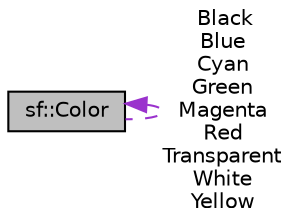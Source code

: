 digraph "sf::Color"
{
 // LATEX_PDF_SIZE
  edge [fontname="Helvetica",fontsize="10",labelfontname="Helvetica",labelfontsize="10"];
  node [fontname="Helvetica",fontsize="10",shape=record];
  Node1 [label="sf::Color",height=0.2,width=0.4,color="black", fillcolor="grey75", style="filled", fontcolor="black",tooltip="Utility class for manipulating RGBA colors."];
  Node1 -> Node1 [dir="back",color="darkorchid3",fontsize="10",style="dashed",label=" Black\nBlue\nCyan\nGreen\nMagenta\nRed\nTransparent\nWhite\nYellow" ];
}

